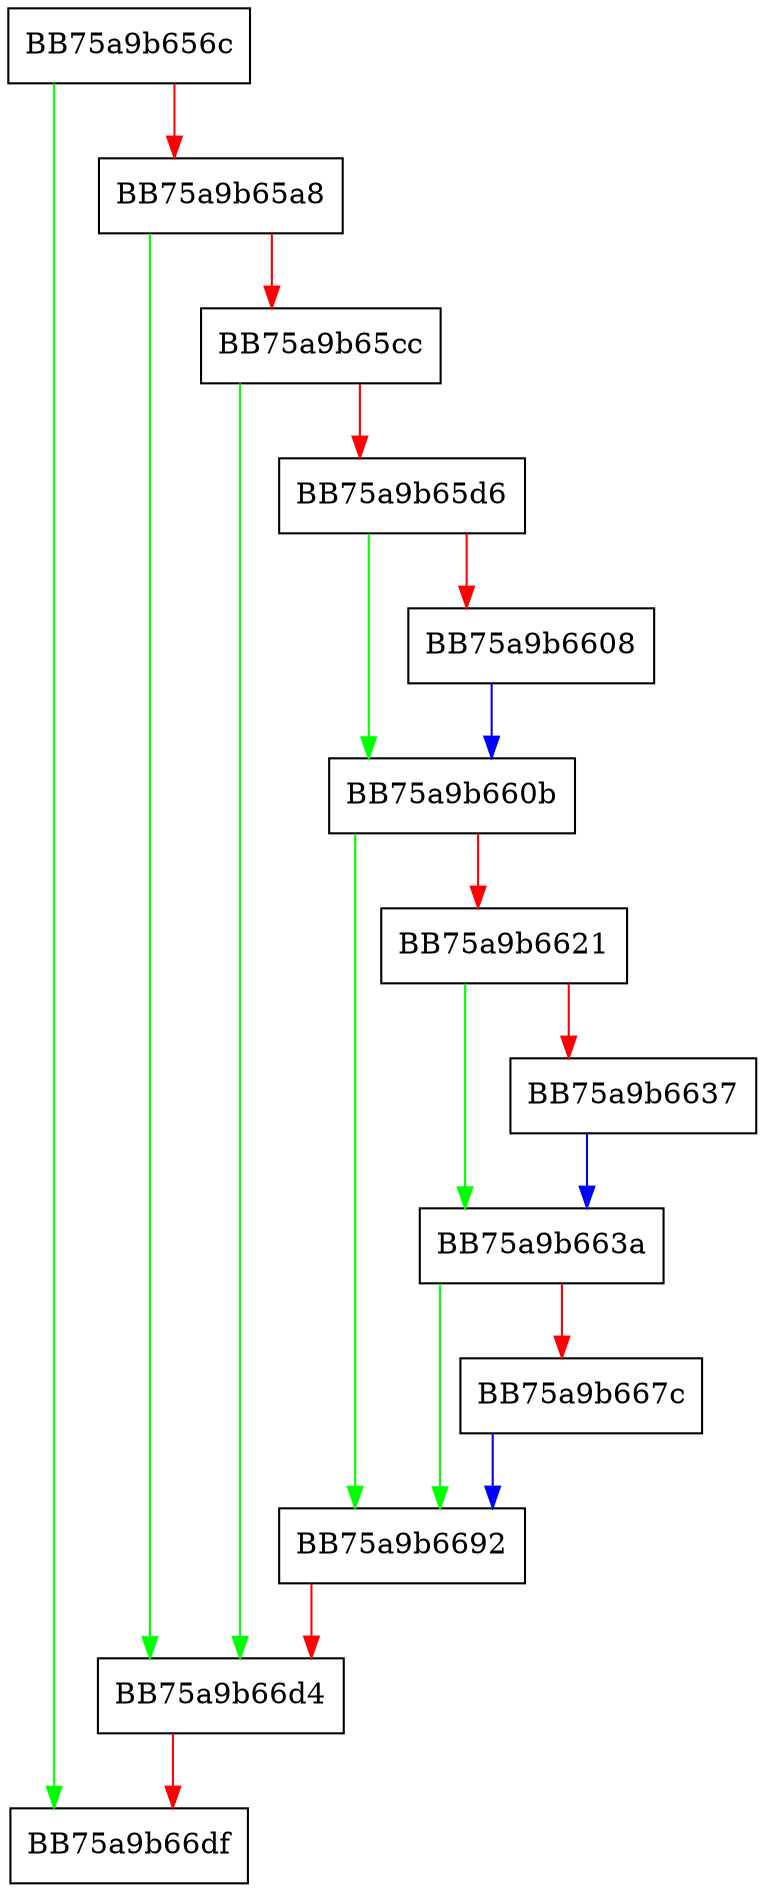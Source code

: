 digraph _should_report_protected_folders {
  node [shape="box"];
  graph [splines=ortho];
  BB75a9b656c -> BB75a9b66df [color="green"];
  BB75a9b656c -> BB75a9b65a8 [color="red"];
  BB75a9b65a8 -> BB75a9b66d4 [color="green"];
  BB75a9b65a8 -> BB75a9b65cc [color="red"];
  BB75a9b65cc -> BB75a9b66d4 [color="green"];
  BB75a9b65cc -> BB75a9b65d6 [color="red"];
  BB75a9b65d6 -> BB75a9b660b [color="green"];
  BB75a9b65d6 -> BB75a9b6608 [color="red"];
  BB75a9b6608 -> BB75a9b660b [color="blue"];
  BB75a9b660b -> BB75a9b6692 [color="green"];
  BB75a9b660b -> BB75a9b6621 [color="red"];
  BB75a9b6621 -> BB75a9b663a [color="green"];
  BB75a9b6621 -> BB75a9b6637 [color="red"];
  BB75a9b6637 -> BB75a9b663a [color="blue"];
  BB75a9b663a -> BB75a9b6692 [color="green"];
  BB75a9b663a -> BB75a9b667c [color="red"];
  BB75a9b667c -> BB75a9b6692 [color="blue"];
  BB75a9b6692 -> BB75a9b66d4 [color="red"];
  BB75a9b66d4 -> BB75a9b66df [color="red"];
}